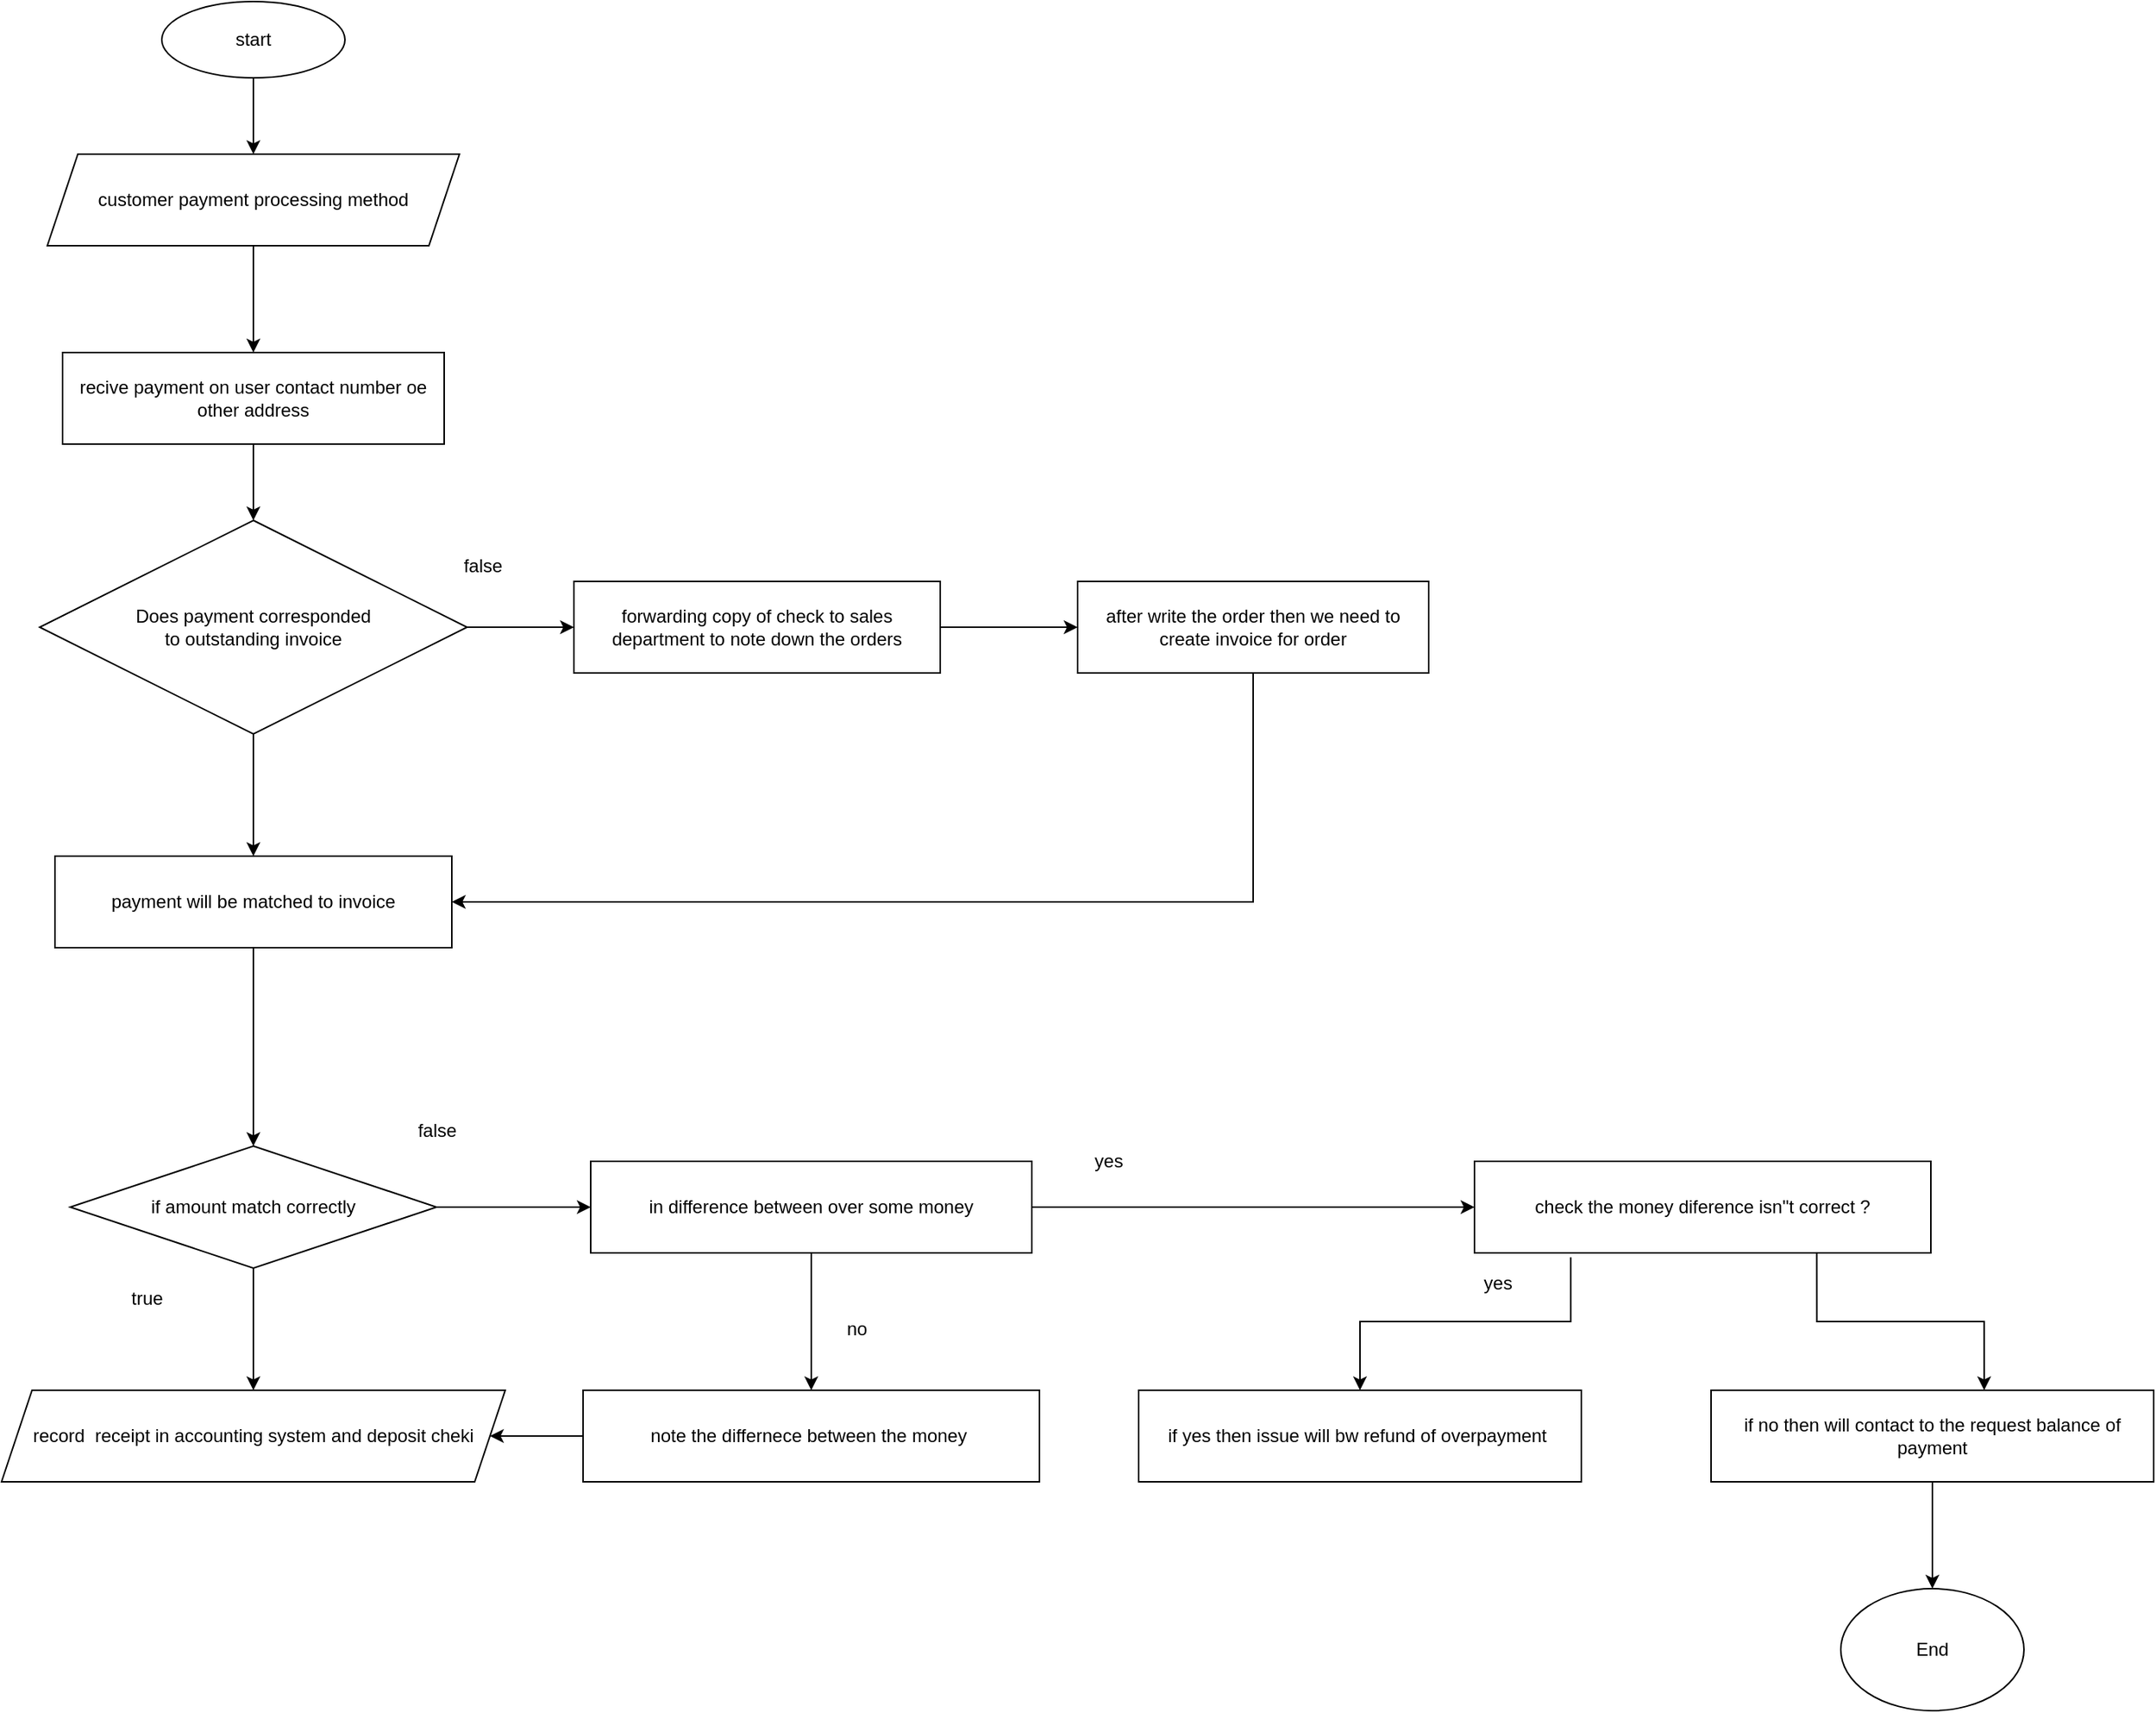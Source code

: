 <mxfile version="16.1.2" type="device"><diagram id="KcFng40__fivB3fcQKWV" name="Page-1"><mxGraphModel dx="1579" dy="916" grid="1" gridSize="10" guides="1" tooltips="1" connect="1" arrows="1" fold="1" page="1" pageScale="1" pageWidth="850" pageHeight="1100" math="0" shadow="0"><root><mxCell id="0"/><mxCell id="1" parent="0"/><mxCell id="kDgx0TrphPKYHTp6AH01-4" style="edgeStyle=orthogonalEdgeStyle;rounded=0;orthogonalLoop=1;jettySize=auto;html=1;exitX=0.5;exitY=1;exitDx=0;exitDy=0;entryX=0.5;entryY=0;entryDx=0;entryDy=0;" edge="1" parent="1" source="kDgx0TrphPKYHTp6AH01-1" target="kDgx0TrphPKYHTp6AH01-2"><mxGeometry relative="1" as="geometry"/></mxCell><mxCell id="kDgx0TrphPKYHTp6AH01-1" value="start" style="ellipse;whiteSpace=wrap;html=1;" vertex="1" parent="1"><mxGeometry x="-30" y="10" width="120" height="50" as="geometry"/></mxCell><mxCell id="kDgx0TrphPKYHTp6AH01-5" style="edgeStyle=orthogonalEdgeStyle;rounded=0;orthogonalLoop=1;jettySize=auto;html=1;exitX=0.5;exitY=1;exitDx=0;exitDy=0;entryX=0.5;entryY=0;entryDx=0;entryDy=0;" edge="1" parent="1" source="kDgx0TrphPKYHTp6AH01-2" target="kDgx0TrphPKYHTp6AH01-3"><mxGeometry relative="1" as="geometry"/></mxCell><mxCell id="kDgx0TrphPKYHTp6AH01-2" value="customer payment processing method" style="shape=parallelogram;perimeter=parallelogramPerimeter;whiteSpace=wrap;html=1;fixedSize=1;" vertex="1" parent="1"><mxGeometry x="-105" y="110" width="270" height="60" as="geometry"/></mxCell><mxCell id="kDgx0TrphPKYHTp6AH01-7" style="edgeStyle=orthogonalEdgeStyle;rounded=0;orthogonalLoop=1;jettySize=auto;html=1;exitX=0.5;exitY=1;exitDx=0;exitDy=0;entryX=0.5;entryY=0;entryDx=0;entryDy=0;" edge="1" parent="1" source="kDgx0TrphPKYHTp6AH01-3" target="kDgx0TrphPKYHTp6AH01-6"><mxGeometry relative="1" as="geometry"/></mxCell><mxCell id="kDgx0TrphPKYHTp6AH01-3" value="recive payment on user contact number oe other address" style="rounded=0;whiteSpace=wrap;html=1;" vertex="1" parent="1"><mxGeometry x="-95" y="240" width="250" height="60" as="geometry"/></mxCell><mxCell id="kDgx0TrphPKYHTp6AH01-10" style="edgeStyle=orthogonalEdgeStyle;rounded=0;orthogonalLoop=1;jettySize=auto;html=1;exitX=1;exitY=0.5;exitDx=0;exitDy=0;entryX=0;entryY=0.5;entryDx=0;entryDy=0;" edge="1" parent="1" source="kDgx0TrphPKYHTp6AH01-6" target="kDgx0TrphPKYHTp6AH01-8"><mxGeometry relative="1" as="geometry"/></mxCell><mxCell id="kDgx0TrphPKYHTp6AH01-14" style="edgeStyle=orthogonalEdgeStyle;rounded=0;orthogonalLoop=1;jettySize=auto;html=1;exitX=0.5;exitY=1;exitDx=0;exitDy=0;entryX=0.5;entryY=0;entryDx=0;entryDy=0;" edge="1" parent="1" source="kDgx0TrphPKYHTp6AH01-6" target="kDgx0TrphPKYHTp6AH01-13"><mxGeometry relative="1" as="geometry"/></mxCell><mxCell id="kDgx0TrphPKYHTp6AH01-6" value="Does payment corresponded &lt;br&gt;to outstanding invoice" style="rhombus;whiteSpace=wrap;html=1;" vertex="1" parent="1"><mxGeometry x="-110" y="350" width="280" height="140" as="geometry"/></mxCell><mxCell id="kDgx0TrphPKYHTp6AH01-11" style="edgeStyle=orthogonalEdgeStyle;rounded=0;orthogonalLoop=1;jettySize=auto;html=1;exitX=1;exitY=0.5;exitDx=0;exitDy=0;" edge="1" parent="1" source="kDgx0TrphPKYHTp6AH01-8" target="kDgx0TrphPKYHTp6AH01-9"><mxGeometry relative="1" as="geometry"/></mxCell><mxCell id="kDgx0TrphPKYHTp6AH01-8" value="forwarding copy of check to sales department to note down the orders" style="rounded=0;whiteSpace=wrap;html=1;" vertex="1" parent="1"><mxGeometry x="240" y="390" width="240" height="60" as="geometry"/></mxCell><mxCell id="kDgx0TrphPKYHTp6AH01-15" style="edgeStyle=orthogonalEdgeStyle;rounded=0;orthogonalLoop=1;jettySize=auto;html=1;exitX=0.5;exitY=1;exitDx=0;exitDy=0;entryX=1;entryY=0.5;entryDx=0;entryDy=0;" edge="1" parent="1" source="kDgx0TrphPKYHTp6AH01-9" target="kDgx0TrphPKYHTp6AH01-13"><mxGeometry relative="1" as="geometry"/></mxCell><mxCell id="kDgx0TrphPKYHTp6AH01-9" value="after write the order then we need to create invoice for order" style="rounded=0;whiteSpace=wrap;html=1;" vertex="1" parent="1"><mxGeometry x="570" y="390" width="230" height="60" as="geometry"/></mxCell><mxCell id="kDgx0TrphPKYHTp6AH01-12" value="false" style="text;html=1;align=center;verticalAlign=middle;resizable=0;points=[];autosize=1;strokeColor=none;fillColor=none;" vertex="1" parent="1"><mxGeometry x="160" y="370" width="40" height="20" as="geometry"/></mxCell><mxCell id="kDgx0TrphPKYHTp6AH01-24" style="edgeStyle=orthogonalEdgeStyle;rounded=0;orthogonalLoop=1;jettySize=auto;html=1;exitX=0.5;exitY=1;exitDx=0;exitDy=0;entryX=0.5;entryY=0;entryDx=0;entryDy=0;" edge="1" parent="1" source="kDgx0TrphPKYHTp6AH01-13" target="kDgx0TrphPKYHTp6AH01-17"><mxGeometry relative="1" as="geometry"/></mxCell><mxCell id="kDgx0TrphPKYHTp6AH01-13" value="payment will be matched to invoice" style="rounded=0;whiteSpace=wrap;html=1;" vertex="1" parent="1"><mxGeometry x="-100" y="570" width="260" height="60" as="geometry"/></mxCell><mxCell id="kDgx0TrphPKYHTp6AH01-20" style="edgeStyle=orthogonalEdgeStyle;rounded=0;orthogonalLoop=1;jettySize=auto;html=1;exitX=0.5;exitY=1;exitDx=0;exitDy=0;entryX=0.5;entryY=0;entryDx=0;entryDy=0;" edge="1" parent="1" source="kDgx0TrphPKYHTp6AH01-17" target="kDgx0TrphPKYHTp6AH01-19"><mxGeometry relative="1" as="geometry"/></mxCell><mxCell id="kDgx0TrphPKYHTp6AH01-22" style="edgeStyle=orthogonalEdgeStyle;rounded=0;orthogonalLoop=1;jettySize=auto;html=1;exitX=1;exitY=0.5;exitDx=0;exitDy=0;entryX=0;entryY=0.5;entryDx=0;entryDy=0;" edge="1" parent="1" source="kDgx0TrphPKYHTp6AH01-17" target="kDgx0TrphPKYHTp6AH01-18"><mxGeometry relative="1" as="geometry"/></mxCell><mxCell id="kDgx0TrphPKYHTp6AH01-17" value="if amount match correctly" style="rhombus;whiteSpace=wrap;html=1;" vertex="1" parent="1"><mxGeometry x="-90" y="760" width="240" height="80" as="geometry"/></mxCell><mxCell id="kDgx0TrphPKYHTp6AH01-29" style="edgeStyle=orthogonalEdgeStyle;rounded=0;orthogonalLoop=1;jettySize=auto;html=1;exitX=0.5;exitY=1;exitDx=0;exitDy=0;entryX=0.5;entryY=0;entryDx=0;entryDy=0;" edge="1" parent="1" source="kDgx0TrphPKYHTp6AH01-18" target="kDgx0TrphPKYHTp6AH01-25"><mxGeometry relative="1" as="geometry"/></mxCell><mxCell id="kDgx0TrphPKYHTp6AH01-32" style="edgeStyle=orthogonalEdgeStyle;rounded=0;orthogonalLoop=1;jettySize=auto;html=1;exitX=1;exitY=0.5;exitDx=0;exitDy=0;entryX=0;entryY=0.5;entryDx=0;entryDy=0;" edge="1" parent="1" source="kDgx0TrphPKYHTp6AH01-18" target="kDgx0TrphPKYHTp6AH01-31"><mxGeometry relative="1" as="geometry"/></mxCell><mxCell id="kDgx0TrphPKYHTp6AH01-18" value="in difference between over some money" style="rounded=0;whiteSpace=wrap;html=1;" vertex="1" parent="1"><mxGeometry x="251" y="770" width="289" height="60" as="geometry"/></mxCell><mxCell id="kDgx0TrphPKYHTp6AH01-19" value="record&amp;nbsp; receipt in accounting system and deposit cheki" style="shape=parallelogram;perimeter=parallelogramPerimeter;whiteSpace=wrap;html=1;fixedSize=1;" vertex="1" parent="1"><mxGeometry x="-135" y="920" width="330" height="60" as="geometry"/></mxCell><mxCell id="kDgx0TrphPKYHTp6AH01-21" value="true" style="text;html=1;align=center;verticalAlign=middle;resizable=0;points=[];autosize=1;strokeColor=none;fillColor=none;" vertex="1" parent="1"><mxGeometry x="-60" y="850" width="40" height="20" as="geometry"/></mxCell><mxCell id="kDgx0TrphPKYHTp6AH01-23" value="false" style="text;html=1;align=center;verticalAlign=middle;resizable=0;points=[];autosize=1;strokeColor=none;fillColor=none;" vertex="1" parent="1"><mxGeometry x="130" y="740" width="40" height="20" as="geometry"/></mxCell><mxCell id="kDgx0TrphPKYHTp6AH01-27" style="edgeStyle=orthogonalEdgeStyle;rounded=0;orthogonalLoop=1;jettySize=auto;html=1;entryX=1;entryY=0.5;entryDx=0;entryDy=0;" edge="1" parent="1" source="kDgx0TrphPKYHTp6AH01-25" target="kDgx0TrphPKYHTp6AH01-19"><mxGeometry relative="1" as="geometry"/></mxCell><mxCell id="kDgx0TrphPKYHTp6AH01-25" value="note the differnece between the money&amp;nbsp;" style="rounded=0;whiteSpace=wrap;html=1;" vertex="1" parent="1"><mxGeometry x="246" y="920" width="299" height="60" as="geometry"/></mxCell><mxCell id="kDgx0TrphPKYHTp6AH01-30" value="no" style="text;html=1;align=center;verticalAlign=middle;resizable=0;points=[];autosize=1;strokeColor=none;fillColor=none;" vertex="1" parent="1"><mxGeometry x="410" y="870" width="30" height="20" as="geometry"/></mxCell><mxCell id="kDgx0TrphPKYHTp6AH01-36" style="edgeStyle=orthogonalEdgeStyle;rounded=0;orthogonalLoop=1;jettySize=auto;html=1;exitX=0.211;exitY=1.048;exitDx=0;exitDy=0;exitPerimeter=0;" edge="1" parent="1" source="kDgx0TrphPKYHTp6AH01-31" target="kDgx0TrphPKYHTp6AH01-34"><mxGeometry relative="1" as="geometry"/></mxCell><mxCell id="kDgx0TrphPKYHTp6AH01-38" style="edgeStyle=orthogonalEdgeStyle;rounded=0;orthogonalLoop=1;jettySize=auto;html=1;exitX=0.75;exitY=1;exitDx=0;exitDy=0;entryX=0.617;entryY=0;entryDx=0;entryDy=0;entryPerimeter=0;" edge="1" parent="1" source="kDgx0TrphPKYHTp6AH01-31" target="kDgx0TrphPKYHTp6AH01-35"><mxGeometry relative="1" as="geometry"/></mxCell><mxCell id="kDgx0TrphPKYHTp6AH01-31" value="check the money diference isn&quot;t correct ?" style="rounded=0;whiteSpace=wrap;html=1;" vertex="1" parent="1"><mxGeometry x="830" y="770" width="299" height="60" as="geometry"/></mxCell><mxCell id="kDgx0TrphPKYHTp6AH01-33" value="yes" style="text;html=1;align=center;verticalAlign=middle;resizable=0;points=[];autosize=1;strokeColor=none;fillColor=none;" vertex="1" parent="1"><mxGeometry x="575" y="760" width="30" height="20" as="geometry"/></mxCell><mxCell id="kDgx0TrphPKYHTp6AH01-34" value="if yes then issue will bw refund of overpayment&amp;nbsp;" style="rounded=0;whiteSpace=wrap;html=1;direction=west;" vertex="1" parent="1"><mxGeometry x="610" y="920" width="290" height="60" as="geometry"/></mxCell><mxCell id="kDgx0TrphPKYHTp6AH01-40" style="edgeStyle=orthogonalEdgeStyle;rounded=0;orthogonalLoop=1;jettySize=auto;html=1;entryX=0.5;entryY=0;entryDx=0;entryDy=0;" edge="1" parent="1" source="kDgx0TrphPKYHTp6AH01-35" target="kDgx0TrphPKYHTp6AH01-39"><mxGeometry relative="1" as="geometry"/></mxCell><mxCell id="kDgx0TrphPKYHTp6AH01-35" value="if no then will contact to the request balance of payment" style="rounded=0;whiteSpace=wrap;html=1;" vertex="1" parent="1"><mxGeometry x="985" y="920" width="290" height="60" as="geometry"/></mxCell><mxCell id="kDgx0TrphPKYHTp6AH01-37" value="yes" style="text;html=1;align=center;verticalAlign=middle;resizable=0;points=[];autosize=1;strokeColor=none;fillColor=none;" vertex="1" parent="1"><mxGeometry x="830" y="840" width="30" height="20" as="geometry"/></mxCell><mxCell id="kDgx0TrphPKYHTp6AH01-39" value="End" style="ellipse;whiteSpace=wrap;html=1;" vertex="1" parent="1"><mxGeometry x="1070" y="1050" width="120" height="80" as="geometry"/></mxCell></root></mxGraphModel></diagram></mxfile>